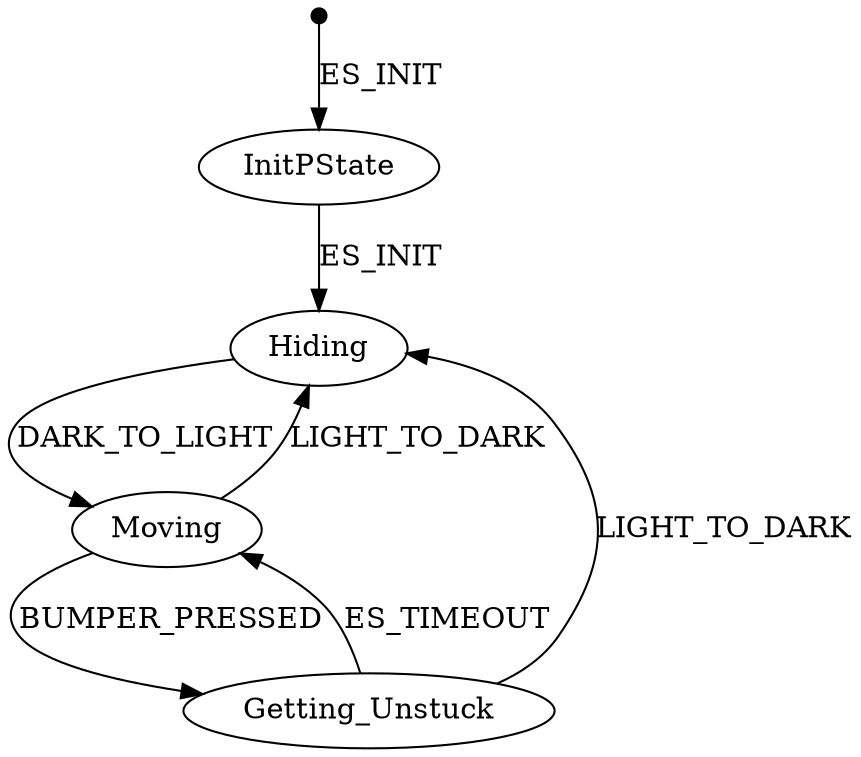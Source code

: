 
digraph fsm {

    // header
    // rankdir=LR;
    init [shape = "point", color = "black",style="filled",width=.1,forcelabels=false]; 

    // states
    InitPState;
    Hiding;
    Moving;
    Getting_Unstuck;

    // transitions
    init -> InitPState[label = ES_INIT];
    InitPState -> Hiding  [label = ES_INIT]; // switch if
    Hiding -> Moving  [label = DARK_TO_LIGHT]; // switch switch
    Moving -> Hiding  [label = LIGHT_TO_DARK]; // switch if
    Moving -> Getting_Unstuck  [label = BUMPER_PRESSED]; // switch if
    Getting_Unstuck -> Hiding  [label = LIGHT_TO_DARK]; // switch if
    Getting_Unstuck -> Moving  [label = ES_TIMEOUT]; // switch if

}
